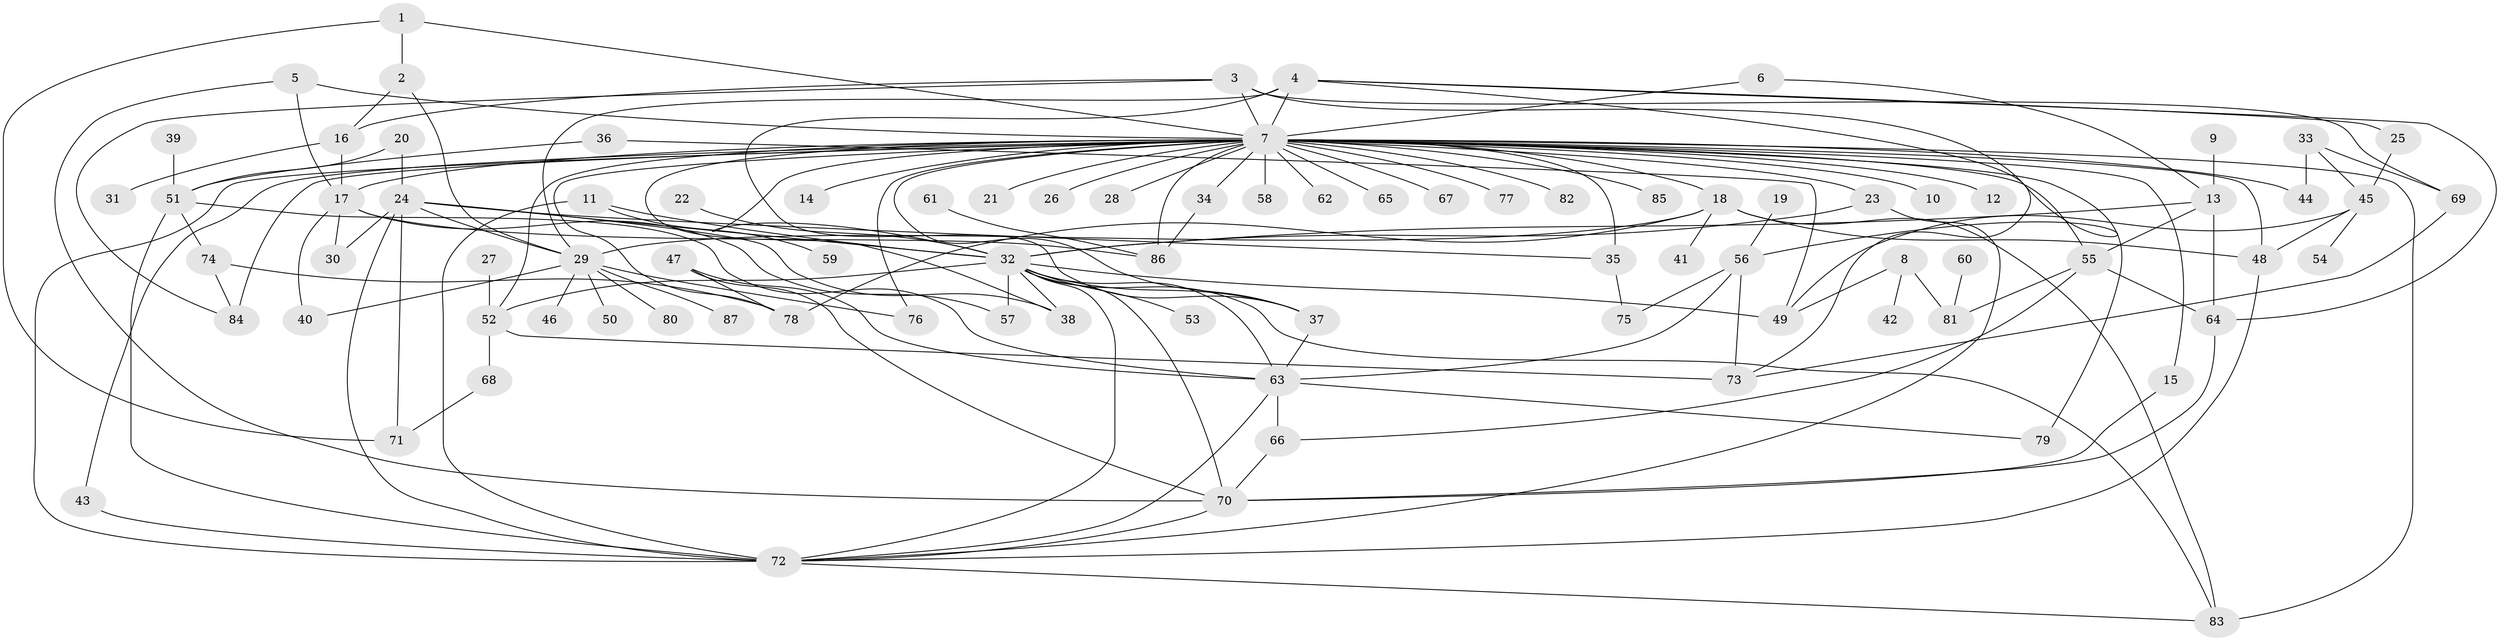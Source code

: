 // original degree distribution, {4: 0.08333333333333333, 3: 0.16666666666666666, 53: 0.006944444444444444, 19: 0.006944444444444444, 2: 0.22916666666666666, 8: 0.013888888888888888, 5: 0.04861111111111111, 1: 0.3611111111111111, 11: 0.006944444444444444, 6: 0.027777777777777776, 9: 0.006944444444444444, 10: 0.020833333333333332, 7: 0.020833333333333332}
// Generated by graph-tools (version 1.1) at 2025/36/03/04/25 23:36:44]
// undirected, 87 vertices, 149 edges
graph export_dot {
  node [color=gray90,style=filled];
  1;
  2;
  3;
  4;
  5;
  6;
  7;
  8;
  9;
  10;
  11;
  12;
  13;
  14;
  15;
  16;
  17;
  18;
  19;
  20;
  21;
  22;
  23;
  24;
  25;
  26;
  27;
  28;
  29;
  30;
  31;
  32;
  33;
  34;
  35;
  36;
  37;
  38;
  39;
  40;
  41;
  42;
  43;
  44;
  45;
  46;
  47;
  48;
  49;
  50;
  51;
  52;
  53;
  54;
  55;
  56;
  57;
  58;
  59;
  60;
  61;
  62;
  63;
  64;
  65;
  66;
  67;
  68;
  69;
  70;
  71;
  72;
  73;
  74;
  75;
  76;
  77;
  78;
  79;
  80;
  81;
  82;
  83;
  84;
  85;
  86;
  87;
  1 -- 2 [weight=1.0];
  1 -- 7 [weight=1.0];
  1 -- 71 [weight=1.0];
  2 -- 16 [weight=1.0];
  2 -- 29 [weight=1.0];
  3 -- 7 [weight=1.0];
  3 -- 16 [weight=1.0];
  3 -- 69 [weight=1.0];
  3 -- 73 [weight=1.0];
  3 -- 84 [weight=1.0];
  4 -- 7 [weight=1.0];
  4 -- 25 [weight=1.0];
  4 -- 29 [weight=2.0];
  4 -- 37 [weight=1.0];
  4 -- 56 [weight=1.0];
  4 -- 64 [weight=1.0];
  5 -- 7 [weight=1.0];
  5 -- 17 [weight=1.0];
  5 -- 70 [weight=1.0];
  6 -- 7 [weight=1.0];
  6 -- 13 [weight=1.0];
  7 -- 10 [weight=1.0];
  7 -- 12 [weight=1.0];
  7 -- 14 [weight=1.0];
  7 -- 15 [weight=1.0];
  7 -- 17 [weight=2.0];
  7 -- 18 [weight=2.0];
  7 -- 21 [weight=1.0];
  7 -- 23 [weight=2.0];
  7 -- 26 [weight=1.0];
  7 -- 28 [weight=1.0];
  7 -- 32 [weight=1.0];
  7 -- 34 [weight=1.0];
  7 -- 35 [weight=1.0];
  7 -- 37 [weight=1.0];
  7 -- 38 [weight=1.0];
  7 -- 43 [weight=1.0];
  7 -- 44 [weight=2.0];
  7 -- 48 [weight=1.0];
  7 -- 52 [weight=1.0];
  7 -- 55 [weight=1.0];
  7 -- 58 [weight=1.0];
  7 -- 62 [weight=1.0];
  7 -- 65 [weight=1.0];
  7 -- 67 [weight=1.0];
  7 -- 72 [weight=2.0];
  7 -- 76 [weight=1.0];
  7 -- 77 [weight=1.0];
  7 -- 78 [weight=1.0];
  7 -- 79 [weight=1.0];
  7 -- 82 [weight=1.0];
  7 -- 83 [weight=2.0];
  7 -- 84 [weight=2.0];
  7 -- 85 [weight=1.0];
  7 -- 86 [weight=2.0];
  8 -- 42 [weight=1.0];
  8 -- 49 [weight=1.0];
  8 -- 81 [weight=1.0];
  9 -- 13 [weight=1.0];
  11 -- 32 [weight=1.0];
  11 -- 59 [weight=1.0];
  11 -- 72 [weight=1.0];
  13 -- 32 [weight=1.0];
  13 -- 55 [weight=1.0];
  13 -- 64 [weight=1.0];
  15 -- 70 [weight=1.0];
  16 -- 17 [weight=1.0];
  16 -- 31 [weight=1.0];
  17 -- 30 [weight=1.0];
  17 -- 40 [weight=1.0];
  17 -- 57 [weight=1.0];
  17 -- 86 [weight=1.0];
  18 -- 29 [weight=1.0];
  18 -- 41 [weight=1.0];
  18 -- 48 [weight=1.0];
  18 -- 78 [weight=1.0];
  18 -- 83 [weight=1.0];
  19 -- 56 [weight=1.0];
  20 -- 24 [weight=1.0];
  20 -- 51 [weight=1.0];
  22 -- 32 [weight=1.0];
  23 -- 32 [weight=2.0];
  23 -- 72 [weight=1.0];
  24 -- 29 [weight=1.0];
  24 -- 30 [weight=1.0];
  24 -- 32 [weight=1.0];
  24 -- 35 [weight=1.0];
  24 -- 38 [weight=1.0];
  24 -- 71 [weight=2.0];
  24 -- 72 [weight=1.0];
  25 -- 45 [weight=1.0];
  27 -- 52 [weight=1.0];
  29 -- 40 [weight=1.0];
  29 -- 46 [weight=1.0];
  29 -- 50 [weight=1.0];
  29 -- 76 [weight=1.0];
  29 -- 80 [weight=1.0];
  29 -- 87 [weight=1.0];
  32 -- 37 [weight=1.0];
  32 -- 38 [weight=1.0];
  32 -- 49 [weight=1.0];
  32 -- 52 [weight=1.0];
  32 -- 53 [weight=1.0];
  32 -- 57 [weight=1.0];
  32 -- 63 [weight=1.0];
  32 -- 70 [weight=1.0];
  32 -- 72 [weight=1.0];
  32 -- 83 [weight=1.0];
  33 -- 44 [weight=1.0];
  33 -- 45 [weight=1.0];
  33 -- 69 [weight=1.0];
  34 -- 86 [weight=1.0];
  35 -- 75 [weight=1.0];
  36 -- 49 [weight=1.0];
  36 -- 51 [weight=1.0];
  37 -- 63 [weight=1.0];
  39 -- 51 [weight=1.0];
  43 -- 72 [weight=1.0];
  45 -- 48 [weight=1.0];
  45 -- 49 [weight=1.0];
  45 -- 54 [weight=1.0];
  47 -- 63 [weight=1.0];
  47 -- 70 [weight=1.0];
  47 -- 78 [weight=1.0];
  48 -- 72 [weight=1.0];
  51 -- 63 [weight=1.0];
  51 -- 72 [weight=1.0];
  51 -- 74 [weight=1.0];
  52 -- 68 [weight=1.0];
  52 -- 73 [weight=2.0];
  55 -- 64 [weight=1.0];
  55 -- 66 [weight=1.0];
  55 -- 81 [weight=1.0];
  56 -- 63 [weight=1.0];
  56 -- 73 [weight=1.0];
  56 -- 75 [weight=1.0];
  60 -- 81 [weight=1.0];
  61 -- 86 [weight=1.0];
  63 -- 66 [weight=2.0];
  63 -- 72 [weight=1.0];
  63 -- 79 [weight=2.0];
  64 -- 70 [weight=1.0];
  66 -- 70 [weight=1.0];
  68 -- 71 [weight=1.0];
  69 -- 73 [weight=1.0];
  70 -- 72 [weight=1.0];
  72 -- 83 [weight=1.0];
  74 -- 78 [weight=1.0];
  74 -- 84 [weight=1.0];
}
